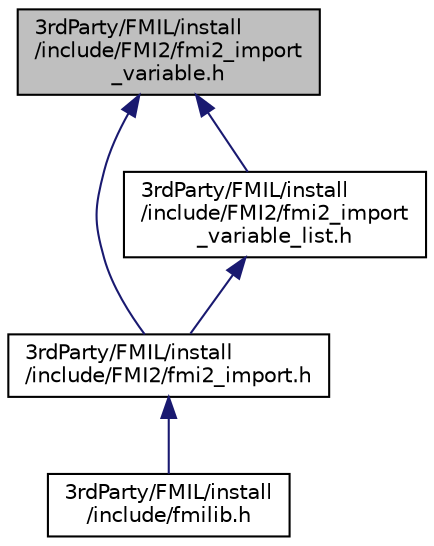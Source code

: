 digraph "3rdParty/FMIL/install/include/FMI2/fmi2_import_variable.h"
{
  edge [fontname="Helvetica",fontsize="10",labelfontname="Helvetica",labelfontsize="10"];
  node [fontname="Helvetica",fontsize="10",shape=record];
  Node5 [label="3rdParty/FMIL/install\l/include/FMI2/fmi2_import\l_variable.h",height=0.2,width=0.4,color="black", fillcolor="grey75", style="filled", fontcolor="black"];
  Node5 -> Node6 [dir="back",color="midnightblue",fontsize="10",style="solid",fontname="Helvetica"];
  Node6 [label="3rdParty/FMIL/install\l/include/FMI2/fmi2_import.h",height=0.2,width=0.4,color="black", fillcolor="white", style="filled",URL="$d0/d98/3rd_party_2_f_m_i_l_2install_2include_2_f_m_i2_2fmi2__import_8h.html"];
  Node6 -> Node7 [dir="back",color="midnightblue",fontsize="10",style="solid",fontname="Helvetica"];
  Node7 [label="3rdParty/FMIL/install\l/include/fmilib.h",height=0.2,width=0.4,color="black", fillcolor="white", style="filled",URL="$df/d6b/3rd_party_2_f_m_i_l_2install_2include_2fmilib_8h.html"];
  Node5 -> Node8 [dir="back",color="midnightblue",fontsize="10",style="solid",fontname="Helvetica"];
  Node8 [label="3rdParty/FMIL/install\l/include/FMI2/fmi2_import\l_variable_list.h",height=0.2,width=0.4,color="black", fillcolor="white", style="filled",URL="$db/d8d/3rd_party_2_f_m_i_l_2install_2include_2_f_m_i2_2fmi2__import__variable__list_8h.html"];
  Node8 -> Node6 [dir="back",color="midnightblue",fontsize="10",style="solid",fontname="Helvetica"];
}

